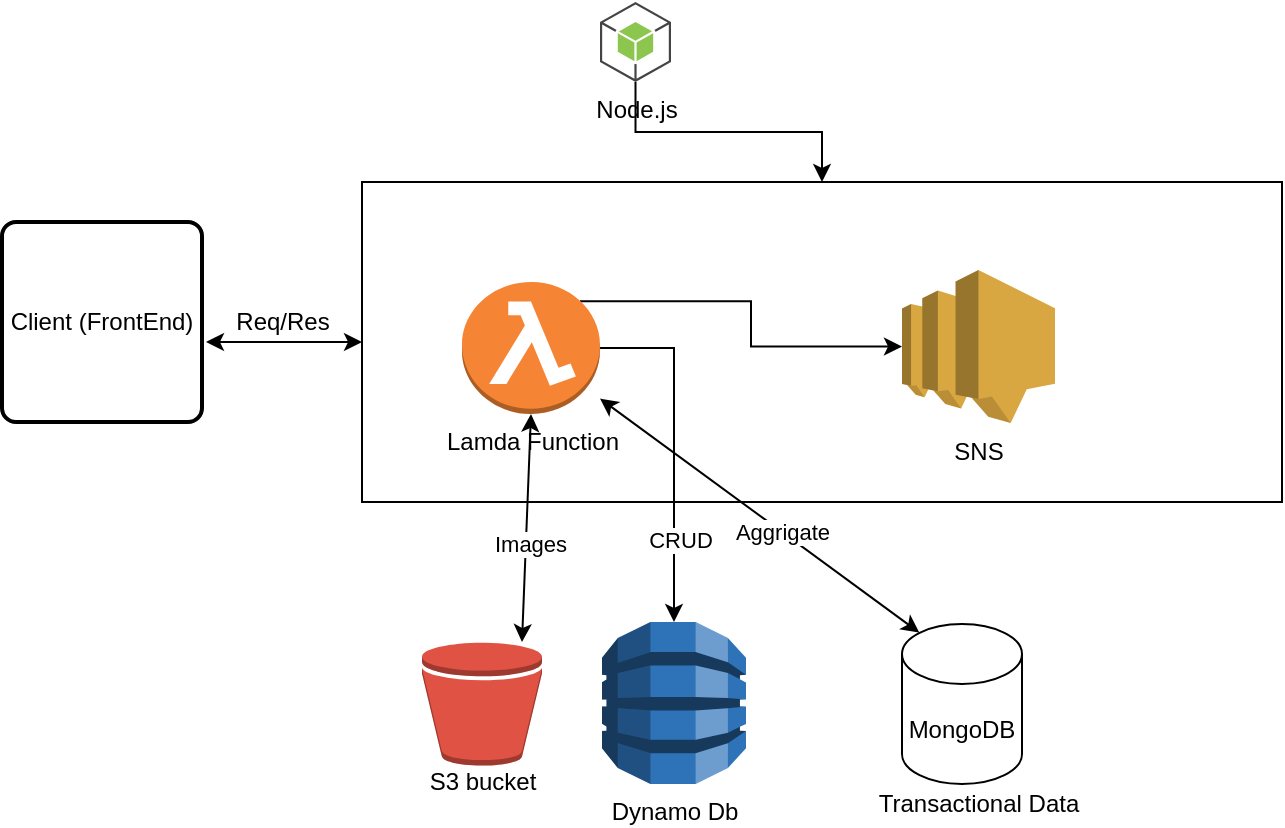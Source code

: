 <mxfile version="13.6.10" type="github" pages="2">
  <diagram id="XHnnHnTW0IW_jZNLsM0W" name="Server Arch (overview)">
    <mxGraphModel dx="946" dy="1815" grid="1" gridSize="10" guides="1" tooltips="1" connect="1" arrows="1" fold="1" page="1" pageScale="1" pageWidth="827" pageHeight="1169" math="0" shadow="0">
      <root>
        <mxCell id="9Z9ePnhwufvTvXGYZ8UG-0" />
        <mxCell id="9Z9ePnhwufvTvXGYZ8UG-1" parent="9Z9ePnhwufvTvXGYZ8UG-0" />
        <mxCell id="9Z9ePnhwufvTvXGYZ8UG-3" value="Client (FrontEnd)" style="rounded=1;whiteSpace=wrap;html=1;absoluteArcSize=1;arcSize=14;strokeWidth=2;" parent="9Z9ePnhwufvTvXGYZ8UG-1" vertex="1">
          <mxGeometry x="60" y="100" width="100" height="100" as="geometry" />
        </mxCell>
        <mxCell id="9Z9ePnhwufvTvXGYZ8UG-4" value="" style="endArrow=classic;startArrow=classic;html=1;exitX=1.02;exitY=0.6;exitDx=0;exitDy=0;exitPerimeter=0;" parent="9Z9ePnhwufvTvXGYZ8UG-1" source="9Z9ePnhwufvTvXGYZ8UG-3" edge="1">
          <mxGeometry width="50" height="50" relative="1" as="geometry">
            <mxPoint x="160" y="170" as="sourcePoint" />
            <mxPoint x="240" y="160" as="targetPoint" />
          </mxGeometry>
        </mxCell>
        <mxCell id="9Z9ePnhwufvTvXGYZ8UG-5" value="Req/Res" style="text;html=1;align=center;verticalAlign=middle;resizable=0;points=[];autosize=1;" parent="9Z9ePnhwufvTvXGYZ8UG-1" vertex="1">
          <mxGeometry x="170" y="140" width="60" height="20" as="geometry" />
        </mxCell>
        <mxCell id="9Z9ePnhwufvTvXGYZ8UG-6" value="" style="rounded=0;whiteSpace=wrap;html=1;" parent="9Z9ePnhwufvTvXGYZ8UG-1" vertex="1">
          <mxGeometry x="240" y="80" width="460" height="160" as="geometry" />
        </mxCell>
        <mxCell id="9Z9ePnhwufvTvXGYZ8UG-13" style="edgeStyle=orthogonalEdgeStyle;rounded=0;orthogonalLoop=1;jettySize=auto;html=1;exitX=1;exitY=0.5;exitDx=0;exitDy=0;exitPerimeter=0;" parent="9Z9ePnhwufvTvXGYZ8UG-1" source="9Z9ePnhwufvTvXGYZ8UG-7" target="9Z9ePnhwufvTvXGYZ8UG-8" edge="1">
          <mxGeometry relative="1" as="geometry" />
        </mxCell>
        <mxCell id="9Z9ePnhwufvTvXGYZ8UG-14" value="CRUD" style="edgeLabel;html=1;align=center;verticalAlign=middle;resizable=0;points=[];" parent="9Z9ePnhwufvTvXGYZ8UG-13" vertex="1" connectable="0">
          <mxGeometry x="0.525" y="3" relative="1" as="geometry">
            <mxPoint as="offset" />
          </mxGeometry>
        </mxCell>
        <mxCell id="9Z9ePnhwufvTvXGYZ8UG-17" style="edgeStyle=orthogonalEdgeStyle;rounded=0;orthogonalLoop=1;jettySize=auto;html=1;exitX=0.855;exitY=0.145;exitDx=0;exitDy=0;exitPerimeter=0;" parent="9Z9ePnhwufvTvXGYZ8UG-1" source="9Z9ePnhwufvTvXGYZ8UG-7" target="9Z9ePnhwufvTvXGYZ8UG-15" edge="1">
          <mxGeometry relative="1" as="geometry" />
        </mxCell>
        <mxCell id="9Z9ePnhwufvTvXGYZ8UG-7" value="Lamda Function" style="outlineConnect=0;dashed=0;verticalLabelPosition=bottom;verticalAlign=top;align=center;html=1;shape=mxgraph.aws3.lambda_function;fillColor=#F58534;gradientColor=none;" parent="9Z9ePnhwufvTvXGYZ8UG-1" vertex="1">
          <mxGeometry x="290" y="130" width="69" height="66" as="geometry" />
        </mxCell>
        <mxCell id="9Z9ePnhwufvTvXGYZ8UG-8" value="Dynamo Db" style="outlineConnect=0;dashed=0;verticalLabelPosition=bottom;verticalAlign=top;align=center;html=1;shape=mxgraph.aws3.dynamo_db;fillColor=#2E73B8;gradientColor=none;" parent="9Z9ePnhwufvTvXGYZ8UG-1" vertex="1">
          <mxGeometry x="360" y="300" width="72" height="81" as="geometry" />
        </mxCell>
        <mxCell id="9Z9ePnhwufvTvXGYZ8UG-15" value="SNS" style="outlineConnect=0;dashed=0;verticalLabelPosition=bottom;verticalAlign=top;align=center;html=1;shape=mxgraph.aws3.sns;fillColor=#D9A741;gradientColor=none;" parent="9Z9ePnhwufvTvXGYZ8UG-1" vertex="1">
          <mxGeometry x="510" y="124" width="76.5" height="76.5" as="geometry" />
        </mxCell>
        <mxCell id="9Z9ePnhwufvTvXGYZ8UG-20" value="" style="edgeStyle=orthogonalEdgeStyle;rounded=0;orthogonalLoop=1;jettySize=auto;html=1;" parent="9Z9ePnhwufvTvXGYZ8UG-1" source="9Z9ePnhwufvTvXGYZ8UG-18" target="9Z9ePnhwufvTvXGYZ8UG-6" edge="1">
          <mxGeometry relative="1" as="geometry" />
        </mxCell>
        <mxCell id="9Z9ePnhwufvTvXGYZ8UG-18" value="Node.js&lt;br&gt;" style="outlineConnect=0;dashed=0;verticalLabelPosition=bottom;verticalAlign=top;align=center;html=1;shape=mxgraph.aws3.android;fillColor=#8CC64F;gradientColor=none;" parent="9Z9ePnhwufvTvXGYZ8UG-1" vertex="1">
          <mxGeometry x="359" y="-10" width="35.5" height="40" as="geometry" />
        </mxCell>
        <mxCell id="OB3bPqVadR0CDucWqpQf-0" value="MongoDB&lt;br&gt;" style="shape=cylinder3;whiteSpace=wrap;html=1;boundedLbl=1;backgroundOutline=1;size=15;" parent="9Z9ePnhwufvTvXGYZ8UG-1" vertex="1">
          <mxGeometry x="510" y="301" width="60" height="80" as="geometry" />
        </mxCell>
        <mxCell id="OB3bPqVadR0CDucWqpQf-1" value="" style="endArrow=classic;startArrow=classic;html=1;entryX=0.145;entryY=0;entryDx=0;entryDy=4.35;entryPerimeter=0;" parent="9Z9ePnhwufvTvXGYZ8UG-1" source="9Z9ePnhwufvTvXGYZ8UG-7" target="OB3bPqVadR0CDucWqpQf-0" edge="1">
          <mxGeometry width="50" height="50" relative="1" as="geometry">
            <mxPoint x="390" y="280" as="sourcePoint" />
            <mxPoint x="440" y="230" as="targetPoint" />
          </mxGeometry>
        </mxCell>
        <mxCell id="OB3bPqVadR0CDucWqpQf-3" value="Aggrigate" style="edgeLabel;html=1;align=center;verticalAlign=middle;resizable=0;points=[];" parent="OB3bPqVadR0CDucWqpQf-1" vertex="1" connectable="0">
          <mxGeometry x="0.14" relative="1" as="geometry">
            <mxPoint as="offset" />
          </mxGeometry>
        </mxCell>
        <mxCell id="OB3bPqVadR0CDucWqpQf-4" value="Transactional Data" style="text;html=1;align=center;verticalAlign=middle;resizable=0;points=[];autosize=1;" parent="9Z9ePnhwufvTvXGYZ8UG-1" vertex="1">
          <mxGeometry x="488.25" y="381" width="120" height="20" as="geometry" />
        </mxCell>
        <mxCell id="40fasEyhGSH_0_M9VzWW-0" value="" style="outlineConnect=0;dashed=0;verticalLabelPosition=bottom;verticalAlign=top;align=center;html=1;shape=mxgraph.aws3.bucket;fillColor=#E05243;gradientColor=none;" vertex="1" parent="9Z9ePnhwufvTvXGYZ8UG-1">
          <mxGeometry x="270" y="310.25" width="60" height="61.5" as="geometry" />
        </mxCell>
        <mxCell id="40fasEyhGSH_0_M9VzWW-1" value="S3 bucket&lt;br&gt;" style="text;html=1;align=center;verticalAlign=middle;resizable=0;points=[];autosize=1;" vertex="1" parent="9Z9ePnhwufvTvXGYZ8UG-1">
          <mxGeometry x="265" y="370" width="70" height="20" as="geometry" />
        </mxCell>
        <mxCell id="40fasEyhGSH_0_M9VzWW-2" value="" style="endArrow=classic;startArrow=classic;html=1;entryX=0.5;entryY=1;entryDx=0;entryDy=0;entryPerimeter=0;" edge="1" parent="9Z9ePnhwufvTvXGYZ8UG-1" target="9Z9ePnhwufvTvXGYZ8UG-7">
          <mxGeometry width="50" height="50" relative="1" as="geometry">
            <mxPoint x="320" y="310" as="sourcePoint" />
            <mxPoint x="320" y="240" as="targetPoint" />
          </mxGeometry>
        </mxCell>
        <mxCell id="40fasEyhGSH_0_M9VzWW-3" value="Images" style="edgeLabel;html=1;align=center;verticalAlign=middle;resizable=0;points=[];" vertex="1" connectable="0" parent="40fasEyhGSH_0_M9VzWW-2">
          <mxGeometry x="-0.139" y="-2" relative="1" as="geometry">
            <mxPoint as="offset" />
          </mxGeometry>
        </mxCell>
      </root>
    </mxGraphModel>
  </diagram>
  <diagram id="C5RBs43oDa-KdzZeNtuy" name="Page-1">
    <mxGraphModel dx="946" dy="646" grid="1" gridSize="10" guides="1" tooltips="1" connect="1" arrows="1" fold="1" page="1" pageScale="1" pageWidth="827" pageHeight="1169" math="0" shadow="0">
      <root>
        <mxCell id="WIyWlLk6GJQsqaUBKTNV-0" />
        <mxCell id="WIyWlLk6GJQsqaUBKTNV-1" parent="WIyWlLk6GJQsqaUBKTNV-0" />
        <mxCell id="WIyWlLk6GJQsqaUBKTNV-2" value="" style="rounded=0;html=1;jettySize=auto;orthogonalLoop=1;fontSize=11;endArrow=block;endFill=0;endSize=8;strokeWidth=1;shadow=0;labelBackgroundColor=none;edgeStyle=orthogonalEdgeStyle;" parent="WIyWlLk6GJQsqaUBKTNV-1" source="WIyWlLk6GJQsqaUBKTNV-3" target="WIyWlLk6GJQsqaUBKTNV-6" edge="1">
          <mxGeometry relative="1" as="geometry" />
        </mxCell>
        <mxCell id="WIyWlLk6GJQsqaUBKTNV-3" value="Start" style="rounded=1;whiteSpace=wrap;html=1;fontSize=12;glass=0;strokeWidth=1;shadow=0;" parent="WIyWlLk6GJQsqaUBKTNV-1" vertex="1">
          <mxGeometry x="160" y="80" width="120" height="40" as="geometry" />
        </mxCell>
        <mxCell id="WIyWlLk6GJQsqaUBKTNV-4" value="Yes" style="rounded=0;html=1;jettySize=auto;orthogonalLoop=1;fontSize=11;endArrow=block;endFill=0;endSize=8;strokeWidth=1;shadow=0;labelBackgroundColor=none;edgeStyle=orthogonalEdgeStyle;" parent="WIyWlLk6GJQsqaUBKTNV-1" source="WIyWlLk6GJQsqaUBKTNV-6" target="WIyWlLk6GJQsqaUBKTNV-10" edge="1">
          <mxGeometry y="20" relative="1" as="geometry">
            <mxPoint as="offset" />
          </mxGeometry>
        </mxCell>
        <mxCell id="WIyWlLk6GJQsqaUBKTNV-5" value="No" style="edgeStyle=orthogonalEdgeStyle;rounded=0;html=1;jettySize=auto;orthogonalLoop=1;fontSize=11;endArrow=block;endFill=0;endSize=8;strokeWidth=1;shadow=0;labelBackgroundColor=none;" parent="WIyWlLk6GJQsqaUBKTNV-1" source="WIyWlLk6GJQsqaUBKTNV-6" target="WIyWlLk6GJQsqaUBKTNV-7" edge="1">
          <mxGeometry y="10" relative="1" as="geometry">
            <mxPoint as="offset" />
          </mxGeometry>
        </mxCell>
        <mxCell id="WIyWlLk6GJQsqaUBKTNV-6" value="Merchant Login" style="rhombus;whiteSpace=wrap;html=1;shadow=0;fontFamily=Helvetica;fontSize=12;align=center;strokeWidth=1;spacing=6;spacingTop=-4;" parent="WIyWlLk6GJQsqaUBKTNV-1" vertex="1">
          <mxGeometry x="170" y="170" width="100" height="80" as="geometry" />
        </mxCell>
        <mxCell id="WIyWlLk6GJQsqaUBKTNV-7" value="Cloud watch for errorlogs" style="rounded=1;whiteSpace=wrap;html=1;fontSize=12;glass=0;strokeWidth=1;shadow=0;" parent="WIyWlLk6GJQsqaUBKTNV-1" vertex="1">
          <mxGeometry x="320" y="190" width="120" height="40" as="geometry" />
        </mxCell>
        <mxCell id="WIyWlLk6GJQsqaUBKTNV-8" value="yes&lt;br&gt;" style="rounded=0;html=1;jettySize=auto;orthogonalLoop=1;fontSize=11;endArrow=block;endFill=0;endSize=8;strokeWidth=1;shadow=0;labelBackgroundColor=none;edgeStyle=orthogonalEdgeStyle;" parent="WIyWlLk6GJQsqaUBKTNV-1" source="WIyWlLk6GJQsqaUBKTNV-10" target="WIyWlLk6GJQsqaUBKTNV-11" edge="1">
          <mxGeometry x="0.333" y="20" relative="1" as="geometry">
            <mxPoint as="offset" />
          </mxGeometry>
        </mxCell>
        <mxCell id="WIyWlLk6GJQsqaUBKTNV-9" value="no&lt;br&gt;" style="edgeStyle=orthogonalEdgeStyle;rounded=0;html=1;jettySize=auto;orthogonalLoop=1;fontSize=11;endArrow=block;endFill=0;endSize=8;strokeWidth=1;shadow=0;labelBackgroundColor=none;" parent="WIyWlLk6GJQsqaUBKTNV-1" source="WIyWlLk6GJQsqaUBKTNV-10" target="WIyWlLk6GJQsqaUBKTNV-12" edge="1">
          <mxGeometry y="10" relative="1" as="geometry">
            <mxPoint as="offset" />
          </mxGeometry>
        </mxCell>
        <mxCell id="WIyWlLk6GJQsqaUBKTNV-10" value="Home page data&amp;nbsp;" style="rhombus;whiteSpace=wrap;html=1;shadow=0;fontFamily=Helvetica;fontSize=12;align=center;strokeWidth=1;spacing=6;spacingTop=-4;" parent="WIyWlLk6GJQsqaUBKTNV-1" vertex="1">
          <mxGeometry x="170" y="290" width="100" height="80" as="geometry" />
        </mxCell>
        <mxCell id="WIyWlLk6GJQsqaUBKTNV-11" value="end&lt;br&gt;" style="rounded=1;whiteSpace=wrap;html=1;fontSize=12;glass=0;strokeWidth=1;shadow=0;" parent="WIyWlLk6GJQsqaUBKTNV-1" vertex="1">
          <mxGeometry x="160" y="430" width="120" height="40" as="geometry" />
        </mxCell>
        <mxCell id="WIyWlLk6GJQsqaUBKTNV-12" value="Replace Bulb" style="rounded=1;whiteSpace=wrap;html=1;fontSize=12;glass=0;strokeWidth=1;shadow=0;" parent="WIyWlLk6GJQsqaUBKTNV-1" vertex="1">
          <mxGeometry x="320" y="310" width="120" height="40" as="geometry" />
        </mxCell>
        <mxCell id="huw72t4yTuiam6RRNTC8-0" value="Cloud watch for errorlogs" style="rounded=1;whiteSpace=wrap;html=1;fontSize=12;glass=0;strokeWidth=1;shadow=0;" vertex="1" parent="WIyWlLk6GJQsqaUBKTNV-1">
          <mxGeometry x="320" y="310" width="120" height="40" as="geometry" />
        </mxCell>
      </root>
    </mxGraphModel>
  </diagram>
</mxfile>
